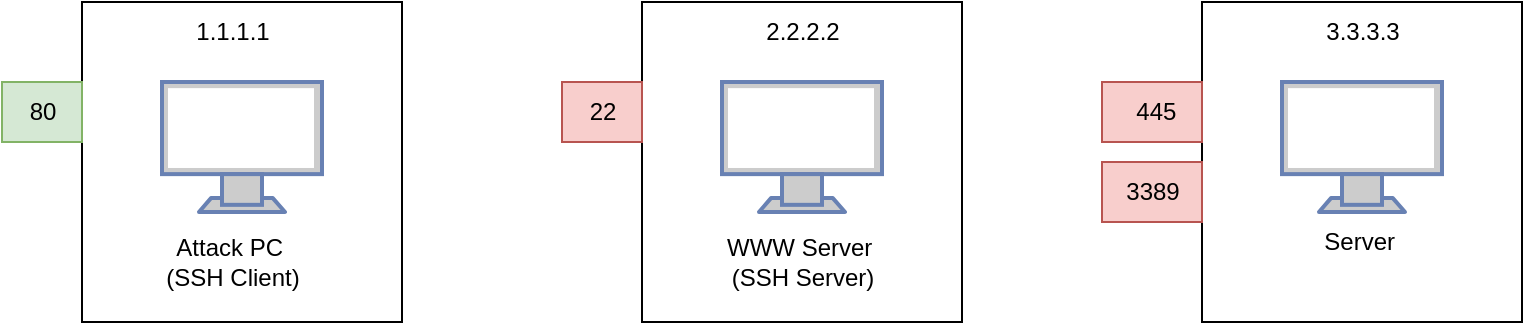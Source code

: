 <mxfile version="26.2.8">
  <diagram name="第 1 页" id="GVWUswQuyPeesBojkQ96">
    <mxGraphModel dx="1030" dy="520" grid="1" gridSize="10" guides="1" tooltips="1" connect="1" arrows="1" fold="1" page="1" pageScale="1" pageWidth="827" pageHeight="1169" math="0" shadow="0">
      <root>
        <mxCell id="0" />
        <mxCell id="1" parent="0" />
        <mxCell id="GLUU1QFi1iWbL2f7jV7O-11" value="" style="whiteSpace=wrap;html=1;aspect=fixed;" vertex="1" parent="1">
          <mxGeometry x="720" y="280" width="160" height="160" as="geometry" />
        </mxCell>
        <mxCell id="GLUU1QFi1iWbL2f7jV7O-10" value="" style="whiteSpace=wrap;html=1;aspect=fixed;" vertex="1" parent="1">
          <mxGeometry x="440" y="280" width="160" height="160" as="geometry" />
        </mxCell>
        <mxCell id="GLUU1QFi1iWbL2f7jV7O-5" value="" style="whiteSpace=wrap;html=1;aspect=fixed;" vertex="1" parent="1">
          <mxGeometry x="160" y="280" width="160" height="160" as="geometry" />
        </mxCell>
        <mxCell id="GLUU1QFi1iWbL2f7jV7O-1" value="" style="fontColor=#0066CC;verticalAlign=top;verticalLabelPosition=bottom;labelPosition=center;align=center;html=1;outlineConnect=0;fillColor=#CCCCCC;strokeColor=#6881B3;gradientColor=none;gradientDirection=north;strokeWidth=2;shape=mxgraph.networks.monitor;" vertex="1" parent="1">
          <mxGeometry x="200" y="320" width="80" height="65" as="geometry" />
        </mxCell>
        <mxCell id="GLUU1QFi1iWbL2f7jV7O-2" value="" style="fontColor=#0066CC;verticalAlign=top;verticalLabelPosition=bottom;labelPosition=center;align=center;html=1;outlineConnect=0;fillColor=#CCCCCC;strokeColor=#6881B3;gradientColor=none;gradientDirection=north;strokeWidth=2;shape=mxgraph.networks.monitor;" vertex="1" parent="1">
          <mxGeometry x="760" y="320" width="80" height="65" as="geometry" />
        </mxCell>
        <mxCell id="GLUU1QFi1iWbL2f7jV7O-3" value="" style="fontColor=#0066CC;verticalAlign=top;verticalLabelPosition=bottom;labelPosition=center;align=center;html=1;outlineConnect=0;fillColor=#CCCCCC;strokeColor=#6881B3;gradientColor=none;gradientDirection=north;strokeWidth=2;shape=mxgraph.networks.monitor;" vertex="1" parent="1">
          <mxGeometry x="480" y="320" width="80" height="65" as="geometry" />
        </mxCell>
        <mxCell id="GLUU1QFi1iWbL2f7jV7O-8" value="Attack PC&amp;nbsp;&lt;div&gt;(SSH Client)&lt;/div&gt;" style="text;html=1;align=center;verticalAlign=middle;resizable=0;points=[];autosize=1;strokeColor=none;fillColor=none;" vertex="1" parent="1">
          <mxGeometry x="190" y="390" width="90" height="40" as="geometry" />
        </mxCell>
        <mxCell id="GLUU1QFi1iWbL2f7jV7O-9" value="80" style="text;html=1;align=center;verticalAlign=middle;resizable=0;points=[];autosize=1;strokeColor=#82b366;fillColor=#d5e8d4;labelBackgroundColor=none;" vertex="1" parent="1">
          <mxGeometry x="120" y="320" width="40" height="30" as="geometry" />
        </mxCell>
        <mxCell id="GLUU1QFi1iWbL2f7jV7O-12" value="WWW Server&amp;nbsp;&lt;div&gt;(SSH Server)&lt;/div&gt;" style="text;html=1;align=center;verticalAlign=middle;resizable=0;points=[];autosize=1;strokeColor=none;fillColor=none;" vertex="1" parent="1">
          <mxGeometry x="470" y="390" width="100" height="40" as="geometry" />
        </mxCell>
        <mxCell id="GLUU1QFi1iWbL2f7jV7O-13" value="Server&amp;nbsp;" style="text;html=1;align=center;verticalAlign=middle;resizable=0;points=[];autosize=1;strokeColor=none;fillColor=none;" vertex="1" parent="1">
          <mxGeometry x="770" y="385" width="60" height="30" as="geometry" />
        </mxCell>
        <mxCell id="GLUU1QFi1iWbL2f7jV7O-14" value="&amp;nbsp; 445&amp;nbsp;" style="text;html=1;align=center;verticalAlign=middle;resizable=0;points=[];autosize=1;strokeColor=#b85450;fillColor=#f8cecc;labelBackgroundColor=none;" vertex="1" parent="1">
          <mxGeometry x="670" y="320" width="50" height="30" as="geometry" />
        </mxCell>
        <mxCell id="GLUU1QFi1iWbL2f7jV7O-15" value="3389" style="text;html=1;align=center;verticalAlign=middle;resizable=0;points=[];autosize=1;strokeColor=#b85450;fillColor=#f8cecc;labelBackgroundColor=none;" vertex="1" parent="1">
          <mxGeometry x="670" y="360" width="50" height="30" as="geometry" />
        </mxCell>
        <mxCell id="GLUU1QFi1iWbL2f7jV7O-16" value="1.1.1.1" style="text;html=1;align=center;verticalAlign=middle;resizable=0;points=[];autosize=1;strokeColor=none;fillColor=none;" vertex="1" parent="1">
          <mxGeometry x="205" y="280" width="60" height="30" as="geometry" />
        </mxCell>
        <mxCell id="GLUU1QFi1iWbL2f7jV7O-17" value="2.2.2.2" style="text;html=1;align=center;verticalAlign=middle;resizable=0;points=[];autosize=1;strokeColor=none;fillColor=none;" vertex="1" parent="1">
          <mxGeometry x="490" y="280" width="60" height="30" as="geometry" />
        </mxCell>
        <mxCell id="GLUU1QFi1iWbL2f7jV7O-18" value="3.3.3.3" style="text;html=1;align=center;verticalAlign=middle;resizable=0;points=[];autosize=1;strokeColor=none;fillColor=none;" vertex="1" parent="1">
          <mxGeometry x="770" y="280" width="60" height="30" as="geometry" />
        </mxCell>
        <mxCell id="GLUU1QFi1iWbL2f7jV7O-19" value="22" style="text;html=1;align=center;verticalAlign=middle;resizable=0;points=[];autosize=1;strokeColor=#b85450;fillColor=#f8cecc;labelBackgroundColor=none;" vertex="1" parent="1">
          <mxGeometry x="400" y="320" width="40" height="30" as="geometry" />
        </mxCell>
      </root>
    </mxGraphModel>
  </diagram>
</mxfile>
